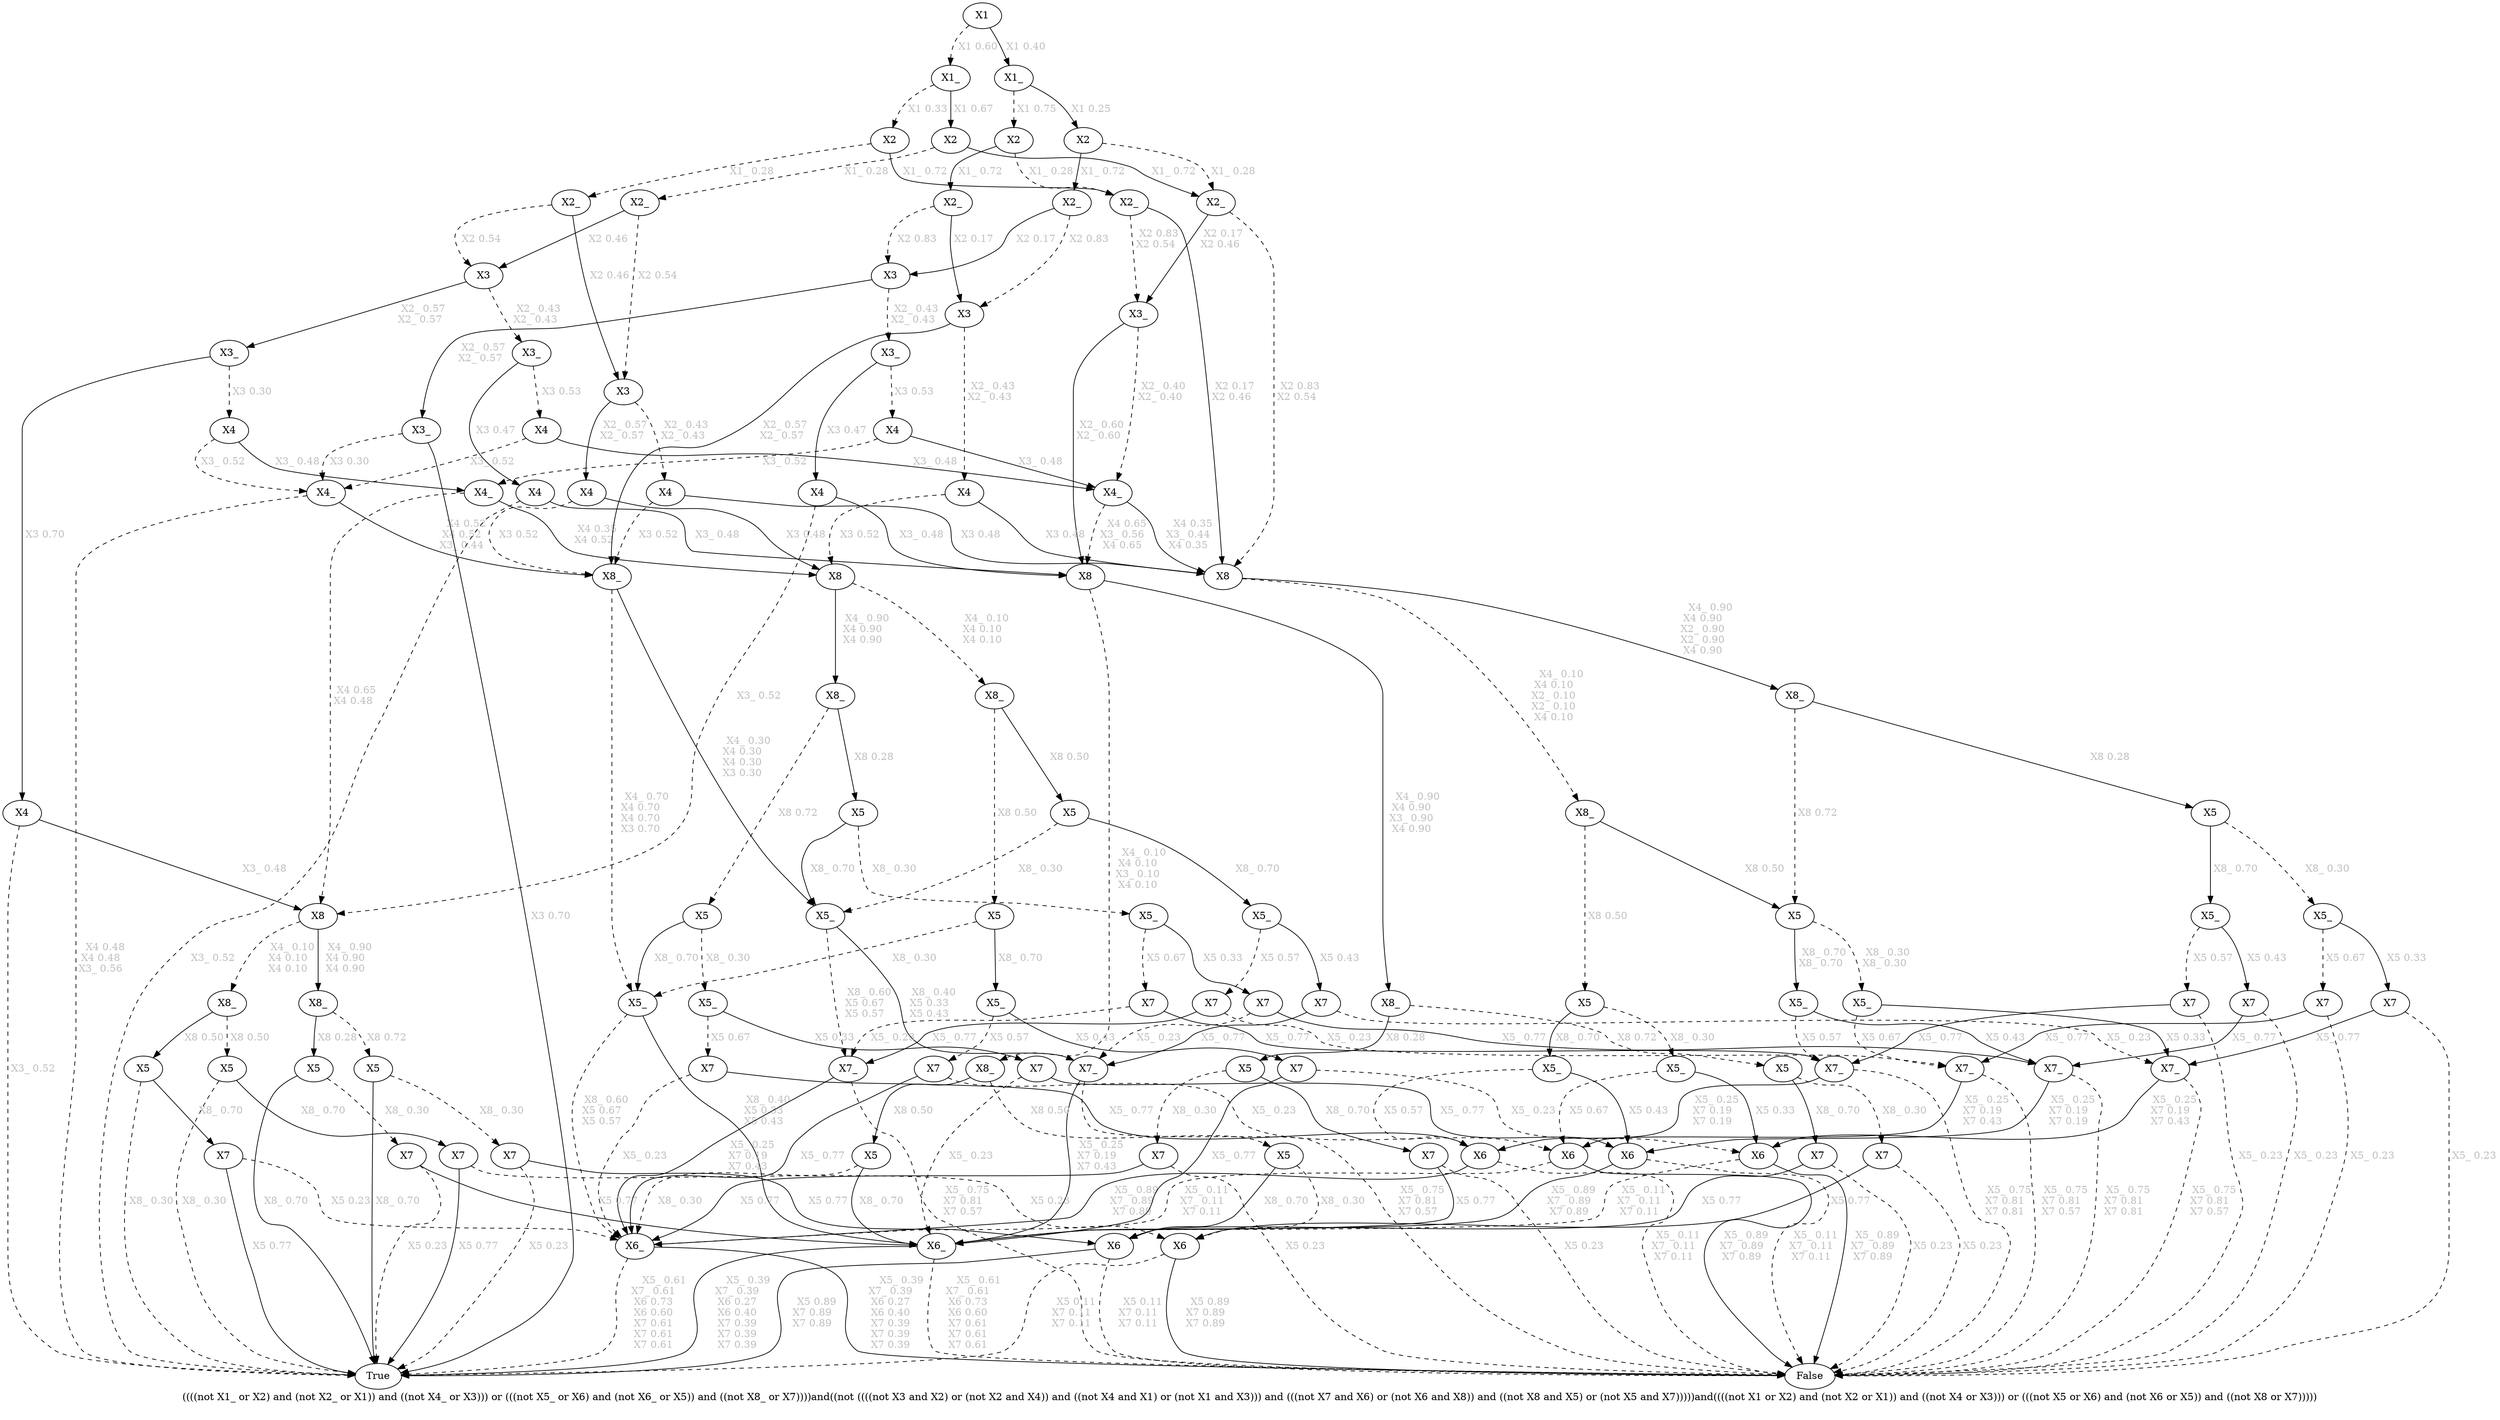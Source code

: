 digraph{
label="((((not X1_ or X2) and (not X2_ or X1)) and ((not X4_ or X3))) or (((not X5_ or X6) and (not X6_ or X5)) and ((not X8_ or X7))))and((not ((((not X3 and X2) or (not X2 and X4)) and ((not X4 and X1) or (not X1 and X3))) and (((not X7 and X6) or (not X6 and X8)) and ((not X8 and X5) or (not X5 and X7)))))and((((not X1 or X2) and (not X2 or X1)) and ((not X4 or X3))) or (((not X5 or X6) and (not X6 or X5)) and ((not X8 or X7)))))\n\n"
1697952878256[label=X1]1697952879376[label="X1_"]
1697952878256 -> 1697952879376[style=dashed label=" X1 0.60\n" fontcolor = gray]
1697952882256[label="X2"]
1697952879376 -> 1697952882256[style=dashed label=" X1 0.33\n" fontcolor = gray]
1697952881616[label="X2_"]
1697952882256 -> 1697952881616[style=dashed label=" X1_ 0.28\n" fontcolor = gray]
1697952883536[label="X3"]
1697952881616 -> 1697952883536[style=dashed label=" X2 0.54\n" fontcolor = gray]
1697952884496[label="X3_"]
1697952883536 -> 1697952884496[style=dashed label="  X2_ 0.43\nX2_ 0.43\n" fontcolor = gray]
1697952885936[label="X4"]
1697952884496 -> 1697952885936[style=dashed label=" X3 0.53\n" fontcolor = gray]
1697952886416[label="X4_"]
1697952885936 -> 1697952886416[style=dashed label=" X3_ 0.52\n" fontcolor = gray]
1697952876976[label="True"]
1697952886416 -> 1697952876976[style=dashed label="   X4 0.48\nX4 0.48\nX3_ 0.56\n" fontcolor = gray]
1697952888656[label="X8_"]
1697952886416 -> 1697952888656 [label="   X4 0.52\nX4 0.52\nX3_ 0.44\n" fontcolor = gray]
1697954269936[label="X5_"]
1697952888656 -> 1697954269936[style=dashed label="    X4_ 0.70\nX4 0.70\nX4 0.70\nX3 0.70\n" fontcolor = gray]
1697954270416[label="X6_"]
1697954269936 -> 1697954270416[style=dashed label="   X8_ 0.60\nX5 0.67\nX5 0.57\n" fontcolor = gray]
1697952876976[label="True"]
1697954270416 -> 1697952876976[style=dashed label="       X5_ 0.61\nX7_ 0.61\nX6 0.73\nX6 0.60\nX7 0.61\nX7 0.61\nX7 0.61\n" fontcolor = gray]
1697952876016[label="False"]
1697954270416 -> 1697952876016 [label="       X5_ 0.39\nX7_ 0.39\nX6 0.27\nX6 0.40\nX7 0.39\nX7 0.39\nX7 0.39\n" fontcolor = gray]
1697954272816[label="X6_"]
1697954269936 -> 1697954272816 [label="   X8_ 0.40\nX5 0.33\nX5 0.43\n" fontcolor = gray]
1697952876016[label="False"]
1697954272816 -> 1697952876016[style=dashed label="       X5_ 0.61\nX7_ 0.61\nX6 0.73\nX6 0.60\nX7 0.61\nX7 0.61\nX7 0.61\n" fontcolor = gray]
1697952876976[label="True"]
1697954272816 -> 1697952876976 [label="       X5_ 0.39\nX7_ 0.39\nX6 0.27\nX6 0.40\nX7 0.39\nX7 0.39\nX7 0.39\n" fontcolor = gray]
1697954271696[label="X5_"]
1697952888656 -> 1697954271696 [label="    X4_ 0.30\nX4 0.30\nX4 0.30\nX3 0.30\n" fontcolor = gray]
1697954275696[label="X7_"]
1697954271696 -> 1697954275696[style=dashed label="   X8_ 0.60\nX5 0.67\nX5 0.57\n" fontcolor = gray]
1697952876016[label="False"]
1697954275696 -> 1697952876016[style=dashed label="   X5_ 0.75\nX7 0.81\nX7 0.57\n" fontcolor = gray]
1697954270416[label="X6_"]
1697954275696 -> 1697954270416 [label="   X5_ 0.25\nX7 0.19\nX7 0.43\n" fontcolor = gray]
1697954277456[label="X7_"]
1697954271696 -> 1697954277456 [label="   X8_ 0.40\nX5 0.33\nX5 0.43\n" fontcolor = gray]
1697952876016[label="False"]
1697954277456 -> 1697952876016[style=dashed label="   X5_ 0.75\nX7 0.81\nX7 0.57\n" fontcolor = gray]
1697954272816[label="X6_"]
1697954277456 -> 1697954272816 [label="   X5_ 0.25\nX7 0.19\nX7 0.43\n" fontcolor = gray]
1697952887056[label="X4_"]
1697952885936 -> 1697952887056 [label=" X3_ 0.48\n" fontcolor = gray]
1697954274896[label="X8"]
1697952887056 -> 1697954274896[style=dashed label="   X4 0.65\nX3_ 0.56\nX4 0.65\n" fontcolor = gray]
1697952925328[label="X8_"]
1697954274896 -> 1697952925328[style=dashed label="    X4_ 0.10\nX4 0.10\nX3_ 0.10\nX4 0.10\n" fontcolor = gray]
1697952927088[label="X5"]
1697952925328 -> 1697952927088[style=dashed label=" X8 0.50\n" fontcolor = gray]
1697952929008[label="X6"]
1697952927088 -> 1697952929008[style=dashed label=" X8_ 0.30\n" fontcolor = gray]
1697952876976[label="True"]
1697952929008 -> 1697952876976[style=dashed label="   X5 0.11\nX7 0.11\nX7 0.11\n" fontcolor = gray]
1697952876016[label="False"]
1697952929008 -> 1697952876016 [label="   X5 0.89\nX7 0.89\nX7 0.89\n" fontcolor = gray]
1697952929168[label="X6"]
1697952927088 -> 1697952929168 [label=" X8_ 0.70\n" fontcolor = gray]
1697952876016[label="False"]
1697952929168 -> 1697952876016[style=dashed label="   X5 0.11\nX7 0.11\nX7 0.11\n" fontcolor = gray]
1697952876976[label="True"]
1697952929168 -> 1697952876976 [label="   X5 0.89\nX7 0.89\nX7 0.89\n" fontcolor = gray]
1697952927248[label="X5"]
1697952925328 -> 1697952927248 [label=" X8 0.50\n" fontcolor = gray]
1697954270416[label="X6_"]
1697952927248 -> 1697954270416[style=dashed label=" X8_ 0.30\n" fontcolor = gray]
1697954272816[label="X6_"]
1697952927248 -> 1697954272816 [label=" X8_ 0.70\n" fontcolor = gray]
1697952927888[label="X8_"]
1697954274896 -> 1697952927888 [label="    X4_ 0.90\nX4 0.90\nX3_ 0.90\nX4 0.90\n" fontcolor = gray]
1697953086704[label="X5"]
1697952927888 -> 1697953086704[style=dashed label=" X8 0.72\n" fontcolor = gray]
1697953084304[label="X7"]
1697953086704 -> 1697953084304[style=dashed label=" X8_ 0.30\n" fontcolor = gray]
1697952876016[label="False"]
1697953084304 -> 1697952876016[style=dashed label=" X5 0.23\n" fontcolor = gray]
1697952929008[label="X6"]
1697953084304 -> 1697952929008 [label=" X5 0.77\n" fontcolor = gray]
1697953084144[label="X7"]
1697953086704 -> 1697953084144 [label=" X8_ 0.70\n" fontcolor = gray]
1697952876016[label="False"]
1697953084144 -> 1697952876016[style=dashed label=" X5 0.23\n" fontcolor = gray]
1697952929168[label="X6"]
1697953084144 -> 1697952929168 [label=" X5 0.77\n" fontcolor = gray]
1697953084624[label="X5"]
1697952927888 -> 1697953084624 [label=" X8 0.28\n" fontcolor = gray]
1697953078864[label="X7"]
1697953084624 -> 1697953078864[style=dashed label=" X8_ 0.30\n" fontcolor = gray]
1697952876016[label="False"]
1697953078864 -> 1697952876016[style=dashed label=" X5 0.23\n" fontcolor = gray]
1697954270416[label="X6_"]
1697953078864 -> 1697954270416 [label=" X5 0.77\n" fontcolor = gray]
1697953076624[label="X7"]
1697953084624 -> 1697953076624 [label=" X8_ 0.70\n" fontcolor = gray]
1697952876016[label="False"]
1697953076624 -> 1697952876016[style=dashed label=" X5 0.23\n" fontcolor = gray]
1697954272816[label="X6_"]
1697953076624 -> 1697954272816 [label=" X5 0.77\n" fontcolor = gray]
1697952924208[label="X8"]
1697952887056 -> 1697952924208 [label="   X4 0.35\nX3_ 0.44\nX4 0.35\n" fontcolor = gray]
1697953082064[label="X8_"]
1697952924208 -> 1697953082064[style=dashed label="     X4_ 0.10\nX4 0.10\nX2_ 0.10\nX2_ 0.10\nX4 0.10\n" fontcolor = gray]
1697953071504[label="X5"]
1697953082064 -> 1697953071504[style=dashed label=" X8 0.50\n" fontcolor = gray]
1697953068560[label="X5_"]
1697953071504 -> 1697953068560[style=dashed label=" X8_ 0.30\n" fontcolor = gray]
1697953067760[label="X6"]
1697953068560 -> 1697953067760[style=dashed label=" X5 0.67\n" fontcolor = gray]
1697954270416[label="X6_"]
1697953067760 -> 1697954270416[style=dashed label="   X5_ 0.11\nX7_ 0.11\nX7 0.11\n" fontcolor = gray]
1697952876016[label="False"]
1697953067760 -> 1697952876016 [label="   X5_ 0.89\nX7_ 0.89\nX7 0.89\n" fontcolor = gray]
1697953067600[label="X6"]
1697953068560 -> 1697953067600 [label=" X5 0.33\n" fontcolor = gray]
1697954272816[label="X6_"]
1697953067600 -> 1697954272816[style=dashed label="   X5_ 0.11\nX7_ 0.11\nX7 0.11\n" fontcolor = gray]
1697952876016[label="False"]
1697953067600 -> 1697952876016 [label="   X5_ 0.89\nX7_ 0.89\nX7 0.89\n" fontcolor = gray]
1697953068400[label="X5_"]
1697953071504 -> 1697953068400 [label=" X8_ 0.70\n" fontcolor = gray]
1697953063440[label="X6"]
1697953068400 -> 1697953063440[style=dashed label=" X5 0.57\n" fontcolor = gray]
1697952876016[label="False"]
1697953063440 -> 1697952876016[style=dashed label="   X5_ 0.11\nX7_ 0.11\nX7 0.11\n" fontcolor = gray]
1697954270416[label="X6_"]
1697953063440 -> 1697954270416 [label="   X5_ 0.89\nX7_ 0.89\nX7 0.89\n" fontcolor = gray]
1697953063120[label="X6"]
1697953068400 -> 1697953063120 [label=" X5 0.43\n" fontcolor = gray]
1697952876016[label="False"]
1697953063120 -> 1697952876016[style=dashed label="   X5_ 0.11\nX7_ 0.11\nX7 0.11\n" fontcolor = gray]
1697954272816[label="X6_"]
1697953063120 -> 1697954272816 [label="   X5_ 0.89\nX7_ 0.89\nX7 0.89\n" fontcolor = gray]
1697953068880[label="X5"]
1697953082064 -> 1697953068880 [label=" X8 0.50\n" fontcolor = gray]
1697953060720[label="X5_"]
1697953068880 -> 1697953060720[style=dashed label="  X8_ 0.30\nX8_ 0.30\n" fontcolor = gray]
1697953058320[label="X7_"]
1697953060720 -> 1697953058320[style=dashed label=" X5 0.67\n" fontcolor = gray]
1697952876016[label="False"]
1697953058320 -> 1697952876016[style=dashed label="   X5_ 0.75\nX7 0.81\nX7 0.57\n" fontcolor = gray]
1697953067760[label="X6"]
1697953058320 -> 1697953067760 [label="   X5_ 0.25\nX7 0.19\nX7 0.43\n" fontcolor = gray]
1697953057840[label="X7_"]
1697953060720 -> 1697953057840 [label=" X5 0.33\n" fontcolor = gray]
1697952876016[label="False"]
1697953057840 -> 1697952876016[style=dashed label="   X5_ 0.75\nX7 0.81\nX7 0.57\n" fontcolor = gray]
1697953067600[label="X6"]
1697953057840 -> 1697953067600 [label="   X5_ 0.25\nX7 0.19\nX7 0.43\n" fontcolor = gray]
1697953058480[label="X5_"]
1697953068880 -> 1697953058480 [label="  X8_ 0.70\nX8_ 0.70\n" fontcolor = gray]
1697953101808[label="X7_"]
1697953058480 -> 1697953101808[style=dashed label=" X5 0.57\n" fontcolor = gray]
1697952876016[label="False"]
1697953101808 -> 1697952876016[style=dashed label="   X5_ 0.75\nX7 0.81\nX7 0.81\n" fontcolor = gray]
1697953063440[label="X6"]
1697953101808 -> 1697953063440 [label="   X5_ 0.25\nX7 0.19\nX7 0.19\n" fontcolor = gray]
1697953099408[label="X7_"]
1697953058480 -> 1697953099408 [label=" X5 0.43\n" fontcolor = gray]
1697952876016[label="False"]
1697953099408 -> 1697952876016[style=dashed label="   X5_ 0.75\nX7 0.81\nX7 0.81\n" fontcolor = gray]
1697953063120[label="X6"]
1697953099408 -> 1697953063120 [label="   X5_ 0.25\nX7 0.19\nX7 0.19\n" fontcolor = gray]
1697953075184[label="X8_"]
1697952924208 -> 1697953075184 [label="     X4_ 0.90\nX4 0.90\nX2_ 0.90\nX2_ 0.90\nX4 0.90\n" fontcolor = gray]
1697953068880[label="X5"]
1697953075184 -> 1697953068880[style=dashed label=" X8 0.72\n" fontcolor = gray]
1697953097008[label="X5"]
1697953075184 -> 1697953097008 [label=" X8 0.28\n" fontcolor = gray]
1697953034672[label="X5_"]
1697953097008 -> 1697953034672[style=dashed label=" X8_ 0.30\n" fontcolor = gray]
1697953029072[label="X7"]
1697953034672 -> 1697953029072[style=dashed label=" X5 0.67\n" fontcolor = gray]
1697952876016[label="False"]
1697953029072 -> 1697952876016[style=dashed label=" X5_ 0.23\n" fontcolor = gray]
1697953058320[label="X7_"]
1697953029072 -> 1697953058320 [label=" X5_ 0.77\n" fontcolor = gray]
1697953028912[label="X7"]
1697953034672 -> 1697953028912 [label=" X5 0.33\n" fontcolor = gray]
1697952876016[label="False"]
1697953028912 -> 1697952876016[style=dashed label=" X5_ 0.23\n" fontcolor = gray]
1697953057840[label="X7_"]
1697953028912 -> 1697953057840 [label=" X5_ 0.77\n" fontcolor = gray]
1697953031312[label="X5_"]
1697953097008 -> 1697953031312 [label=" X8_ 0.70\n" fontcolor = gray]
1697953020848[label="X7"]
1697953031312 -> 1697953020848[style=dashed label=" X5 0.57\n" fontcolor = gray]
1697952876016[label="False"]
1697953020848 -> 1697952876016[style=dashed label=" X5_ 0.23\n" fontcolor = gray]
1697953101808[label="X7_"]
1697953020848 -> 1697953101808 [label=" X5_ 0.77\n" fontcolor = gray]
1697953019728[label="X7"]
1697953031312 -> 1697953019728 [label=" X5 0.43\n" fontcolor = gray]
1697952876016[label="False"]
1697953019728 -> 1697952876016[style=dashed label=" X5_ 0.23\n" fontcolor = gray]
1697953099408[label="X7_"]
1697953019728 -> 1697953099408 [label=" X5_ 0.77\n" fontcolor = gray]
1697952887696[label="X4"]
1697952884496 -> 1697952887696 [label=" X3 0.47\n" fontcolor = gray]
1697952876976[label="True"]
1697952887696 -> 1697952876976[style=dashed label=" X3_ 0.52\n" fontcolor = gray]
1697954274896[label="X8"]
1697952887696 -> 1697954274896 [label=" X3_ 0.48\n" fontcolor = gray]
1697952885776[label="X3_"]
1697952883536 -> 1697952885776 [label="  X2_ 0.57\nX2_ 0.57\n" fontcolor = gray]
1697953118992[label="X4"]
1697952885776 -> 1697953118992[style=dashed label=" X3 0.30\n" fontcolor = gray]
1697952886416[label="X4_"]
1697953118992 -> 1697952886416[style=dashed label=" X3_ 0.52\n" fontcolor = gray]
1697899409040[label="X4_"]
1697953118992 -> 1697899409040 [label=" X3_ 0.48\n" fontcolor = gray]
1697899398640[label="X8"]
1697899409040 -> 1697899398640[style=dashed label="  X4 0.65\nX4 0.48\n" fontcolor = gray]
1697899460592[label="X8_"]
1697899398640 -> 1697899460592[style=dashed label="   X4_ 0.10\nX4 0.10\nX4 0.10\n" fontcolor = gray]
1697899459792[label="X5"]
1697899460592 -> 1697899459792[style=dashed label=" X8 0.50\n" fontcolor = gray]
1697952876976[label="True"]
1697899459792 -> 1697952876976[style=dashed label=" X8_ 0.30\n" fontcolor = gray]
1697899458352[label="X7"]
1697899459792 -> 1697899458352 [label=" X8_ 0.70\n" fontcolor = gray]
1697952929008[label="X6"]
1697899458352 -> 1697952929008[style=dashed label=" X5 0.23\n" fontcolor = gray]
1697952876976[label="True"]
1697899458352 -> 1697952876976 [label=" X5 0.77\n" fontcolor = gray]
1697899459632[label="X5"]
1697899460592 -> 1697899459632 [label=" X8 0.50\n" fontcolor = gray]
1697952876976[label="True"]
1697899459632 -> 1697952876976[style=dashed label=" X8_ 0.30\n" fontcolor = gray]
1697899453392[label="X7"]
1697899459632 -> 1697899453392 [label=" X8_ 0.70\n" fontcolor = gray]
1697954270416[label="X6_"]
1697899453392 -> 1697954270416[style=dashed label=" X5 0.23\n" fontcolor = gray]
1697952876976[label="True"]
1697899453392 -> 1697952876976 [label=" X5 0.77\n" fontcolor = gray]
1697899460432[label="X8_"]
1697899398640 -> 1697899460432 [label="   X4_ 0.90\nX4 0.90\nX4 0.90\n" fontcolor = gray]
1697899452912[label="X5"]
1697899460432 -> 1697899452912[style=dashed label=" X8 0.72\n" fontcolor = gray]
1697899448912[label="X7"]
1697899452912 -> 1697899448912[style=dashed label=" X8_ 0.30\n" fontcolor = gray]
1697952876976[label="True"]
1697899448912 -> 1697952876976[style=dashed label=" X5 0.23\n" fontcolor = gray]
1697952929168[label="X6"]
1697899448912 -> 1697952929168 [label=" X5 0.77\n" fontcolor = gray]
1697952876976[label="True"]
1697899452912 -> 1697952876976 [label=" X8_ 0.70\n" fontcolor = gray]
1697899449712[label="X5"]
1697899460432 -> 1697899449712 [label=" X8 0.28\n" fontcolor = gray]
1697899542832[label="X7"]
1697899449712 -> 1697899542832[style=dashed label=" X8_ 0.30\n" fontcolor = gray]
1697952876976[label="True"]
1697899542832 -> 1697952876976[style=dashed label=" X5 0.23\n" fontcolor = gray]
1697954272816[label="X6_"]
1697899542832 -> 1697954272816 [label=" X5 0.77\n" fontcolor = gray]
1697952876976[label="True"]
1697899449712 -> 1697952876976 [label=" X8_ 0.70\n" fontcolor = gray]
1697899461872[label="X8"]
1697899409040 -> 1697899461872 [label="  X4 0.35\nX4 0.52\n" fontcolor = gray]
1697899542992[label="X8_"]
1697899461872 -> 1697899542992[style=dashed label="   X4_ 0.10\nX4 0.10\nX4 0.10\n" fontcolor = gray]
1697899537872[label="X5"]
1697899542992 -> 1697899537872[style=dashed label=" X8 0.50\n" fontcolor = gray]
1697954269936[label="X5_"]
1697899537872 -> 1697954269936[style=dashed label=" X8_ 0.30\n" fontcolor = gray]
1697899536912[label="X5_"]
1697899537872 -> 1697899536912 [label=" X8_ 0.70\n" fontcolor = gray]
1697899534032[label="X7"]
1697899536912 -> 1697899534032[style=dashed label=" X5 0.57\n" fontcolor = gray]
1697953067760[label="X6"]
1697899534032 -> 1697953067760[style=dashed label=" X5_ 0.23\n" fontcolor = gray]
1697954270416[label="X6_"]
1697899534032 -> 1697954270416 [label=" X5_ 0.77\n" fontcolor = gray]
1697899533712[label="X7"]
1697899536912 -> 1697899533712 [label=" X5 0.43\n" fontcolor = gray]
1697953067600[label="X6"]
1697899533712 -> 1697953067600[style=dashed label=" X5_ 0.23\n" fontcolor = gray]
1697954272816[label="X6_"]
1697899533712 -> 1697954272816 [label=" X5_ 0.77\n" fontcolor = gray]
1697899537712[label="X5"]
1697899542992 -> 1697899537712 [label=" X8 0.50\n" fontcolor = gray]
1697954271696[label="X5_"]
1697899537712 -> 1697954271696[style=dashed label=" X8_ 0.30\n" fontcolor = gray]
1697899526448[label="X5_"]
1697899537712 -> 1697899526448 [label=" X8_ 0.70\n" fontcolor = gray]
1697899522928[label="X7"]
1697899526448 -> 1697899522928[style=dashed label=" X5 0.57\n" fontcolor = gray]
1697953058320[label="X7_"]
1697899522928 -> 1697953058320[style=dashed label=" X5_ 0.23\n" fontcolor = gray]
1697954275696[label="X7_"]
1697899522928 -> 1697954275696 [label=" X5_ 0.77\n" fontcolor = gray]
1697899522768[label="X7"]
1697899526448 -> 1697899522768 [label=" X5 0.43\n" fontcolor = gray]
1697953057840[label="X7_"]
1697899522768 -> 1697953057840[style=dashed label=" X5_ 0.23\n" fontcolor = gray]
1697954277456[label="X7_"]
1697899522768 -> 1697954277456 [label=" X5_ 0.77\n" fontcolor = gray]
1697899538192[label="X8_"]
1697899461872 -> 1697899538192 [label="   X4_ 0.90\nX4 0.90\nX4 0.90\n" fontcolor = gray]
1697899524048[label="X5"]
1697899538192 -> 1697899524048[style=dashed label=" X8 0.72\n" fontcolor = gray]
1697899495120[label="X5_"]
1697899524048 -> 1697899495120[style=dashed label=" X8_ 0.30\n" fontcolor = gray]
1697899493680[label="X7"]
1697899495120 -> 1697899493680[style=dashed label=" X5 0.67\n" fontcolor = gray]
1697954270416[label="X6_"]
1697899493680 -> 1697954270416[style=dashed label=" X5_ 0.23\n" fontcolor = gray]
1697953063440[label="X6"]
1697899493680 -> 1697953063440 [label=" X5_ 0.77\n" fontcolor = gray]
1697899492560[label="X7"]
1697899495120 -> 1697899492560 [label=" X5 0.33\n" fontcolor = gray]
1697954272816[label="X6_"]
1697899492560 -> 1697954272816[style=dashed label=" X5_ 0.23\n" fontcolor = gray]
1697953063120[label="X6"]
1697899492560 -> 1697953063120 [label=" X5_ 0.77\n" fontcolor = gray]
1697954269936[label="X5_"]
1697899524048 -> 1697954269936 [label=" X8_ 0.70\n" fontcolor = gray]
1697899518128[label="X5"]
1697899538192 -> 1697899518128 [label=" X8 0.28\n" fontcolor = gray]
1697899484880[label="X5_"]
1697899518128 -> 1697899484880[style=dashed label=" X8_ 0.30\n" fontcolor = gray]
1697899483600[label="X7"]
1697899484880 -> 1697899483600[style=dashed label=" X5 0.67\n" fontcolor = gray]
1697954275696[label="X7_"]
1697899483600 -> 1697954275696[style=dashed label=" X5_ 0.23\n" fontcolor = gray]
1697953101808[label="X7_"]
1697899483600 -> 1697953101808 [label=" X5_ 0.77\n" fontcolor = gray]
1697899483440[label="X7"]
1697899484880 -> 1697899483440 [label=" X5 0.33\n" fontcolor = gray]
1697954277456[label="X7_"]
1697899483440 -> 1697954277456[style=dashed label=" X5_ 0.23\n" fontcolor = gray]
1697953099408[label="X7_"]
1697899483440 -> 1697953099408 [label=" X5_ 0.77\n" fontcolor = gray]
1697954271696[label="X5_"]
1697899518128 -> 1697954271696 [label=" X8_ 0.70\n" fontcolor = gray]
1697953115152[label="X4"]
1697952885776 -> 1697953115152 [label=" X3 0.70\n" fontcolor = gray]
1697952876976[label="True"]
1697953115152 -> 1697952876976[style=dashed label=" X3_ 0.52\n" fontcolor = gray]
1697899398640[label="X8"]
1697953115152 -> 1697899398640 [label=" X3_ 0.48\n" fontcolor = gray]
1697952884016[label="X3"]
1697952881616 -> 1697952884016 [label=" X2 0.46\n" fontcolor = gray]
1697899401360[label="X4"]
1697952884016 -> 1697899401360[style=dashed label="  X2_ 0.43\nX2_ 0.43\n" fontcolor = gray]
1697952888656[label="X8_"]
1697899401360 -> 1697952888656[style=dashed label=" X3 0.52\n" fontcolor = gray]
1697952924208[label="X8"]
1697899401360 -> 1697952924208 [label=" X3 0.48\n" fontcolor = gray]
1697954239728[label="X4"]
1697952884016 -> 1697954239728 [label="  X2_ 0.57\nX2_ 0.57\n" fontcolor = gray]
1697952888656[label="X8_"]
1697954239728 -> 1697952888656[style=dashed label=" X3 0.52\n" fontcolor = gray]
1697899461872[label="X8"]
1697954239728 -> 1697899461872 [label=" X3 0.48\n" fontcolor = gray]
1697952883376[label="X2_"]
1697952882256 -> 1697952883376 [label=" X1_ 0.72\n" fontcolor = gray]
1697954167728[label="X3_"]
1697952883376 -> 1697954167728[style=dashed label="  X2 0.83\nX2 0.54\n" fontcolor = gray]
1697952887056[label="X4_"]
1697954167728 -> 1697952887056[style=dashed label="  X2_ 0.40\nX2_ 0.40\n" fontcolor = gray]
1697954274896[label="X8"]
1697954167728 -> 1697954274896 [label="  X2_ 0.60\nX2_ 0.60\n" fontcolor = gray]
1697952924208[label="X8"]
1697952883376 -> 1697952924208 [label="  X2 0.17\nX2 0.46\n" fontcolor = gray]
1697952880976[label="X2"]
1697952879376 -> 1697952880976 [label=" X1 0.67\n" fontcolor = gray]
1697953874480[label="X2_"]
1697952880976 -> 1697953874480[style=dashed label=" X1_ 0.28\n" fontcolor = gray]
1697952884016[label="X3"]
1697953874480 -> 1697952884016[style=dashed label=" X2 0.54\n" fontcolor = gray]
1697952883536[label="X3"]
1697953874480 -> 1697952883536 [label=" X2 0.46\n" fontcolor = gray]
1697953595952[label="X2_"]
1697952880976 -> 1697953595952 [label=" X1_ 0.72\n" fontcolor = gray]
1697952924208[label="X8"]
1697953595952 -> 1697952924208[style=dashed label="  X2 0.83\nX2 0.54\n" fontcolor = gray]
1697954167728[label="X3_"]
1697953595952 -> 1697954167728 [label="  X2 0.17\nX2 0.46\n" fontcolor = gray]
1697952879536[label="X1_"]
1697952878256 -> 1697952879536 [label=" X1 0.40\n" fontcolor = gray]
1697953434512[label="X2"]
1697952879536 -> 1697953434512[style=dashed label=" X1 0.75\n" fontcolor = gray]
1697952883376[label="X2_"]
1697953434512 -> 1697952883376[style=dashed label=" X1_ 0.28\n" fontcolor = gray]
1697954767216[label="X2_"]
1697953434512 -> 1697954767216 [label=" X1_ 0.72\n" fontcolor = gray]
1697951020720[label="X3"]
1697954767216 -> 1697951020720[style=dashed label=" X2 0.83\n" fontcolor = gray]
1697951172080[label="X3_"]
1697951020720 -> 1697951172080[style=dashed label="  X2_ 0.43\nX2_ 0.43\n" fontcolor = gray]
1697951180400[label="X4"]
1697951172080 -> 1697951180400[style=dashed label=" X3 0.53\n" fontcolor = gray]
1697899409040[label="X4_"]
1697951180400 -> 1697899409040[style=dashed label=" X3_ 0.52\n" fontcolor = gray]
1697952887056[label="X4_"]
1697951180400 -> 1697952887056 [label=" X3_ 0.48\n" fontcolor = gray]
1697951181200[label="X4"]
1697951172080 -> 1697951181200 [label=" X3 0.47\n" fontcolor = gray]
1697899398640[label="X8"]
1697951181200 -> 1697899398640[style=dashed label=" X3_ 0.52\n" fontcolor = gray]
1697954274896[label="X8"]
1697951181200 -> 1697954274896 [label=" X3_ 0.48\n" fontcolor = gray]
1697951177680[label="X3_"]
1697951020720 -> 1697951177680 [label="  X2_ 0.57\nX2_ 0.57\n" fontcolor = gray]
1697952886416[label="X4_"]
1697951177680 -> 1697952886416[style=dashed label=" X3 0.30\n" fontcolor = gray]
1697952876976[label="True"]
1697951177680 -> 1697952876976 [label=" X3 0.70\n" fontcolor = gray]
1697951344400[label="X3"]
1697954767216 -> 1697951344400 [label=" X2 0.17\n" fontcolor = gray]
1697951090960[label="X4"]
1697951344400 -> 1697951090960[style=dashed label="  X2_ 0.43\nX2_ 0.43\n" fontcolor = gray]
1697899461872[label="X8"]
1697951090960 -> 1697899461872[style=dashed label=" X3 0.52\n" fontcolor = gray]
1697952924208[label="X8"]
1697951090960 -> 1697952924208 [label=" X3 0.48\n" fontcolor = gray]
1697952888656[label="X8_"]
1697951344400 -> 1697952888656 [label="  X2_ 0.57\nX2_ 0.57\n" fontcolor = gray]
1697954575728[label="X2"]
1697952879536 -> 1697954575728 [label=" X1 0.25\n" fontcolor = gray]
1697953595952[label="X2_"]
1697954575728 -> 1697953595952[style=dashed label=" X1_ 0.28\n" fontcolor = gray]
1697951097360[label="X2_"]
1697954575728 -> 1697951097360 [label=" X1_ 0.72\n" fontcolor = gray]
1697951344400[label="X3"]
1697951097360 -> 1697951344400[style=dashed label=" X2 0.83\n" fontcolor = gray]
1697951020720[label="X3"]
1697951097360 -> 1697951020720 [label=" X2 0.17\n" fontcolor = gray]
}